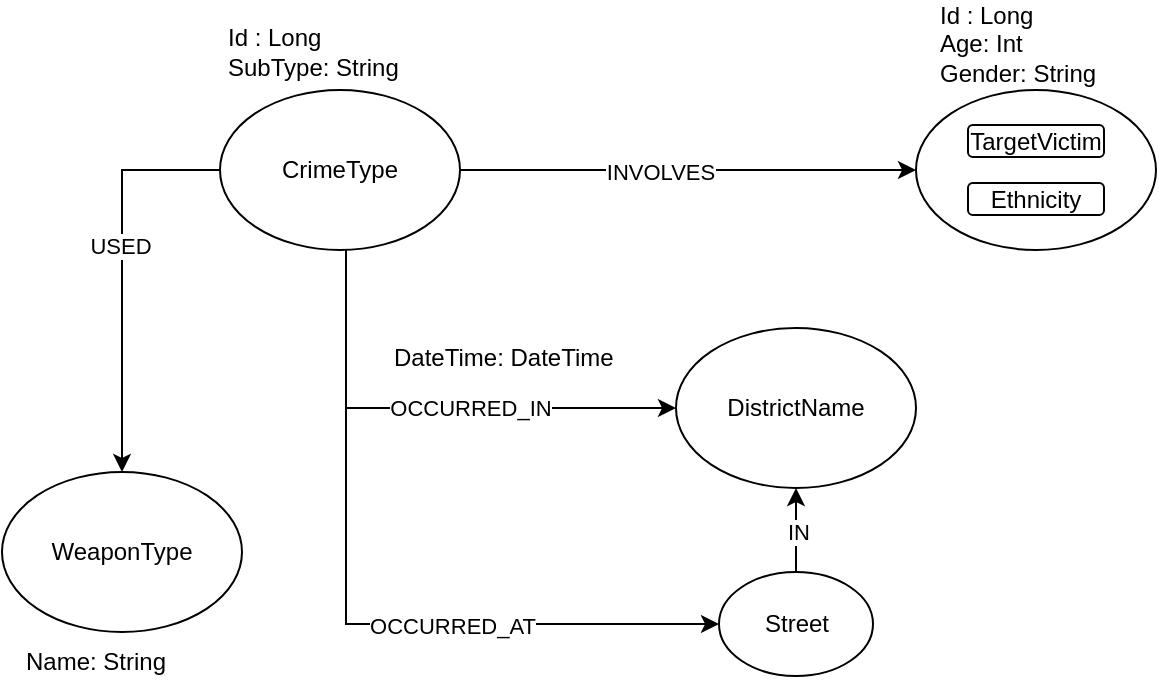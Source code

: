 <mxfile version="26.0.6">
  <diagram name="Pagina-1" id="OU2r5AgIUYYen79N6NXl">
    <mxGraphModel dx="1430" dy="761" grid="0" gridSize="10" guides="1" tooltips="1" connect="1" arrows="1" fold="1" page="1" pageScale="1" pageWidth="827" pageHeight="1169" math="0" shadow="0">
      <root>
        <mxCell id="0" />
        <mxCell id="1" parent="0" />
        <mxCell id="NjlqZTdc2X5JnwGrO5l0-7" style="edgeStyle=orthogonalEdgeStyle;rounded=0;orthogonalLoop=1;jettySize=auto;html=1;entryX=0;entryY=0.5;entryDx=0;entryDy=0;" edge="1" parent="1" source="NjlqZTdc2X5JnwGrO5l0-1" target="NjlqZTdc2X5JnwGrO5l0-3">
          <mxGeometry relative="1" as="geometry" />
        </mxCell>
        <mxCell id="NjlqZTdc2X5JnwGrO5l0-8" value="INVOLVES" style="edgeLabel;html=1;align=center;verticalAlign=middle;resizable=0;points=[];" vertex="1" connectable="0" parent="NjlqZTdc2X5JnwGrO5l0-7">
          <mxGeometry x="-0.124" y="-1" relative="1" as="geometry">
            <mxPoint as="offset" />
          </mxGeometry>
        </mxCell>
        <mxCell id="NjlqZTdc2X5JnwGrO5l0-14" style="edgeStyle=orthogonalEdgeStyle;rounded=0;orthogonalLoop=1;jettySize=auto;html=1;entryX=0;entryY=0.5;entryDx=0;entryDy=0;" edge="1" parent="1" source="NjlqZTdc2X5JnwGrO5l0-1" target="NjlqZTdc2X5JnwGrO5l0-9">
          <mxGeometry relative="1" as="geometry">
            <Array as="points">
              <mxPoint x="198" y="386" />
            </Array>
          </mxGeometry>
        </mxCell>
        <mxCell id="NjlqZTdc2X5JnwGrO5l0-15" value="OCCURRED_IN" style="edgeLabel;html=1;align=center;verticalAlign=middle;resizable=0;points=[];" vertex="1" connectable="0" parent="NjlqZTdc2X5JnwGrO5l0-14">
          <mxGeometry x="0.153" relative="1" as="geometry">
            <mxPoint as="offset" />
          </mxGeometry>
        </mxCell>
        <mxCell id="NjlqZTdc2X5JnwGrO5l0-16" style="edgeStyle=orthogonalEdgeStyle;rounded=0;orthogonalLoop=1;jettySize=auto;html=1;entryX=0;entryY=0.5;entryDx=0;entryDy=0;" edge="1" parent="1" source="NjlqZTdc2X5JnwGrO5l0-1" target="NjlqZTdc2X5JnwGrO5l0-10">
          <mxGeometry relative="1" as="geometry">
            <Array as="points">
              <mxPoint x="198" y="494" />
            </Array>
          </mxGeometry>
        </mxCell>
        <mxCell id="NjlqZTdc2X5JnwGrO5l0-17" value="OCCURRED_AT" style="edgeLabel;html=1;align=center;verticalAlign=middle;resizable=0;points=[];" vertex="1" connectable="0" parent="NjlqZTdc2X5JnwGrO5l0-16">
          <mxGeometry x="0.284" y="-1" relative="1" as="geometry">
            <mxPoint as="offset" />
          </mxGeometry>
        </mxCell>
        <mxCell id="NjlqZTdc2X5JnwGrO5l0-20" style="edgeStyle=orthogonalEdgeStyle;rounded=0;orthogonalLoop=1;jettySize=auto;html=1;entryX=0.5;entryY=0;entryDx=0;entryDy=0;" edge="1" parent="1" source="NjlqZTdc2X5JnwGrO5l0-1" target="NjlqZTdc2X5JnwGrO5l0-19">
          <mxGeometry relative="1" as="geometry">
            <Array as="points">
              <mxPoint x="86" y="267" />
            </Array>
          </mxGeometry>
        </mxCell>
        <mxCell id="NjlqZTdc2X5JnwGrO5l0-21" value="USED" style="edgeLabel;html=1;align=center;verticalAlign=middle;resizable=0;points=[];" vertex="1" connectable="0" parent="NjlqZTdc2X5JnwGrO5l0-20">
          <mxGeometry x="-0.135" y="-1" relative="1" as="geometry">
            <mxPoint as="offset" />
          </mxGeometry>
        </mxCell>
        <mxCell id="NjlqZTdc2X5JnwGrO5l0-1" value="CrimeType" style="ellipse;whiteSpace=wrap;html=1;" vertex="1" parent="1">
          <mxGeometry x="135" y="227" width="120" height="80" as="geometry" />
        </mxCell>
        <mxCell id="NjlqZTdc2X5JnwGrO5l0-2" value="Id : Long&lt;div&gt;SubType: String&lt;/div&gt;" style="text;html=1;align=left;verticalAlign=middle;whiteSpace=wrap;rounded=0;" vertex="1" parent="1">
          <mxGeometry x="137" y="193" width="101" height="30" as="geometry" />
        </mxCell>
        <mxCell id="NjlqZTdc2X5JnwGrO5l0-3" value="" style="ellipse;whiteSpace=wrap;html=1;" vertex="1" parent="1">
          <mxGeometry x="483" y="227" width="120" height="80" as="geometry" />
        </mxCell>
        <mxCell id="NjlqZTdc2X5JnwGrO5l0-4" value="TargetVictim" style="rounded=1;whiteSpace=wrap;html=1;" vertex="1" parent="1">
          <mxGeometry x="509" y="244.5" width="68" height="16" as="geometry" />
        </mxCell>
        <mxCell id="NjlqZTdc2X5JnwGrO5l0-5" value="Ethnicity" style="rounded=1;whiteSpace=wrap;html=1;" vertex="1" parent="1">
          <mxGeometry x="509" y="273.5" width="68" height="16" as="geometry" />
        </mxCell>
        <mxCell id="NjlqZTdc2X5JnwGrO5l0-6" value="Id : Long&lt;div&gt;Age: Int&lt;/div&gt;&lt;div&gt;Gender: String&lt;/div&gt;" style="text;html=1;align=left;verticalAlign=middle;whiteSpace=wrap;rounded=0;" vertex="1" parent="1">
          <mxGeometry x="492.5" y="189" width="101" height="30" as="geometry" />
        </mxCell>
        <mxCell id="NjlqZTdc2X5JnwGrO5l0-9" value="DistrictName" style="ellipse;whiteSpace=wrap;html=1;" vertex="1" parent="1">
          <mxGeometry x="363" y="346" width="120" height="80" as="geometry" />
        </mxCell>
        <mxCell id="NjlqZTdc2X5JnwGrO5l0-11" style="edgeStyle=orthogonalEdgeStyle;rounded=0;orthogonalLoop=1;jettySize=auto;html=1;entryX=0.5;entryY=1;entryDx=0;entryDy=0;" edge="1" parent="1" source="NjlqZTdc2X5JnwGrO5l0-10" target="NjlqZTdc2X5JnwGrO5l0-9">
          <mxGeometry relative="1" as="geometry" />
        </mxCell>
        <mxCell id="NjlqZTdc2X5JnwGrO5l0-12" value="IN" style="edgeLabel;html=1;align=center;verticalAlign=middle;resizable=0;points=[];" vertex="1" connectable="0" parent="NjlqZTdc2X5JnwGrO5l0-11">
          <mxGeometry x="-0.013" y="-1" relative="1" as="geometry">
            <mxPoint as="offset" />
          </mxGeometry>
        </mxCell>
        <mxCell id="NjlqZTdc2X5JnwGrO5l0-10" value="Street" style="ellipse;whiteSpace=wrap;html=1;" vertex="1" parent="1">
          <mxGeometry x="384.5" y="468" width="77" height="52" as="geometry" />
        </mxCell>
        <mxCell id="NjlqZTdc2X5JnwGrO5l0-18" value="DateTime: DateTime" style="text;html=1;align=left;verticalAlign=middle;whiteSpace=wrap;rounded=0;" vertex="1" parent="1">
          <mxGeometry x="220" y="346" width="124" height="30" as="geometry" />
        </mxCell>
        <mxCell id="NjlqZTdc2X5JnwGrO5l0-19" value="WeaponType" style="ellipse;whiteSpace=wrap;html=1;" vertex="1" parent="1">
          <mxGeometry x="26" y="418" width="120" height="80" as="geometry" />
        </mxCell>
        <mxCell id="NjlqZTdc2X5JnwGrO5l0-22" value="Name: String" style="text;html=1;align=left;verticalAlign=middle;whiteSpace=wrap;rounded=0;" vertex="1" parent="1">
          <mxGeometry x="36" y="498" width="101" height="30" as="geometry" />
        </mxCell>
      </root>
    </mxGraphModel>
  </diagram>
</mxfile>
